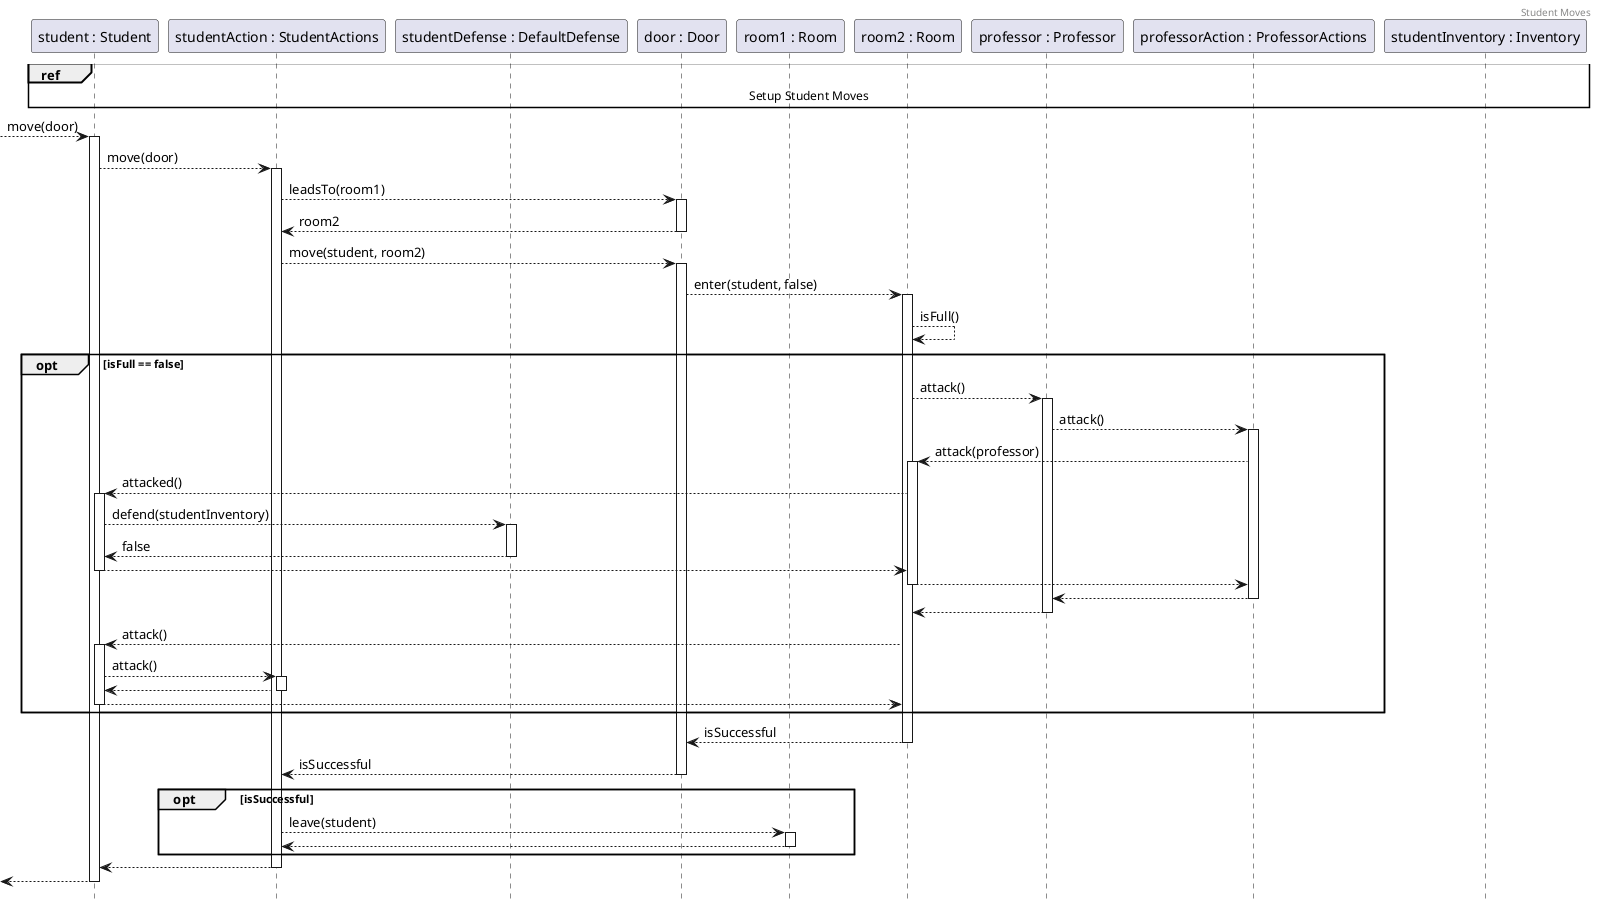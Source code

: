 @startuml StudentMoves
header Student Moves
hide footbox

participant student as "student : Student"
participant studentAction as "studentAction : StudentActions"
participant defense as "studentDefense : DefaultDefense"
participant door as "door : Door"
participant room1 as "room1 : Room"
participant room2 as "room2 : Room"
participant professor as "professor : Professor"
participant action as "professorAction : ProfessorActions"
participant inventory as "studentInventory : Inventory"

ref over student, inventory : Setup Student Moves

--> student ++: move(door)
student --> studentAction ++: move(door)

studentAction --> door ++: leadsTo(room1)
return room2

studentAction --> door ++: move(student, room2)
door --> room2 ++: enter(student, false)

room2 --> room2 : isFull()

opt isFull == false
/' 
azért ez a sorrend, mert a room egy foreach-el megy végig
a bent lévőkön, és a professzor korábban volt benn, vagyis vele
kezdi
'/

    room2 --> professor ++: attack()
    professor --> action ++: attack()
    action --> room2 ++: attack(professor)
    room2 --> student ++: attacked() 
    student --> defense ++: defend(studentInventory)

    ' ez garantáltan false lesz, mert üres az inventory-ja
    return false
    return 
    return
    return
    return
    
    room2 --> student ++: attack()
    student --> studentAction ++: attack()
    return
    return
    
end

return isSuccessful
return isSuccessful

opt isSuccessful
    studentAction --> room1 ++: leave(student)
    return
end

return
return

@enduml